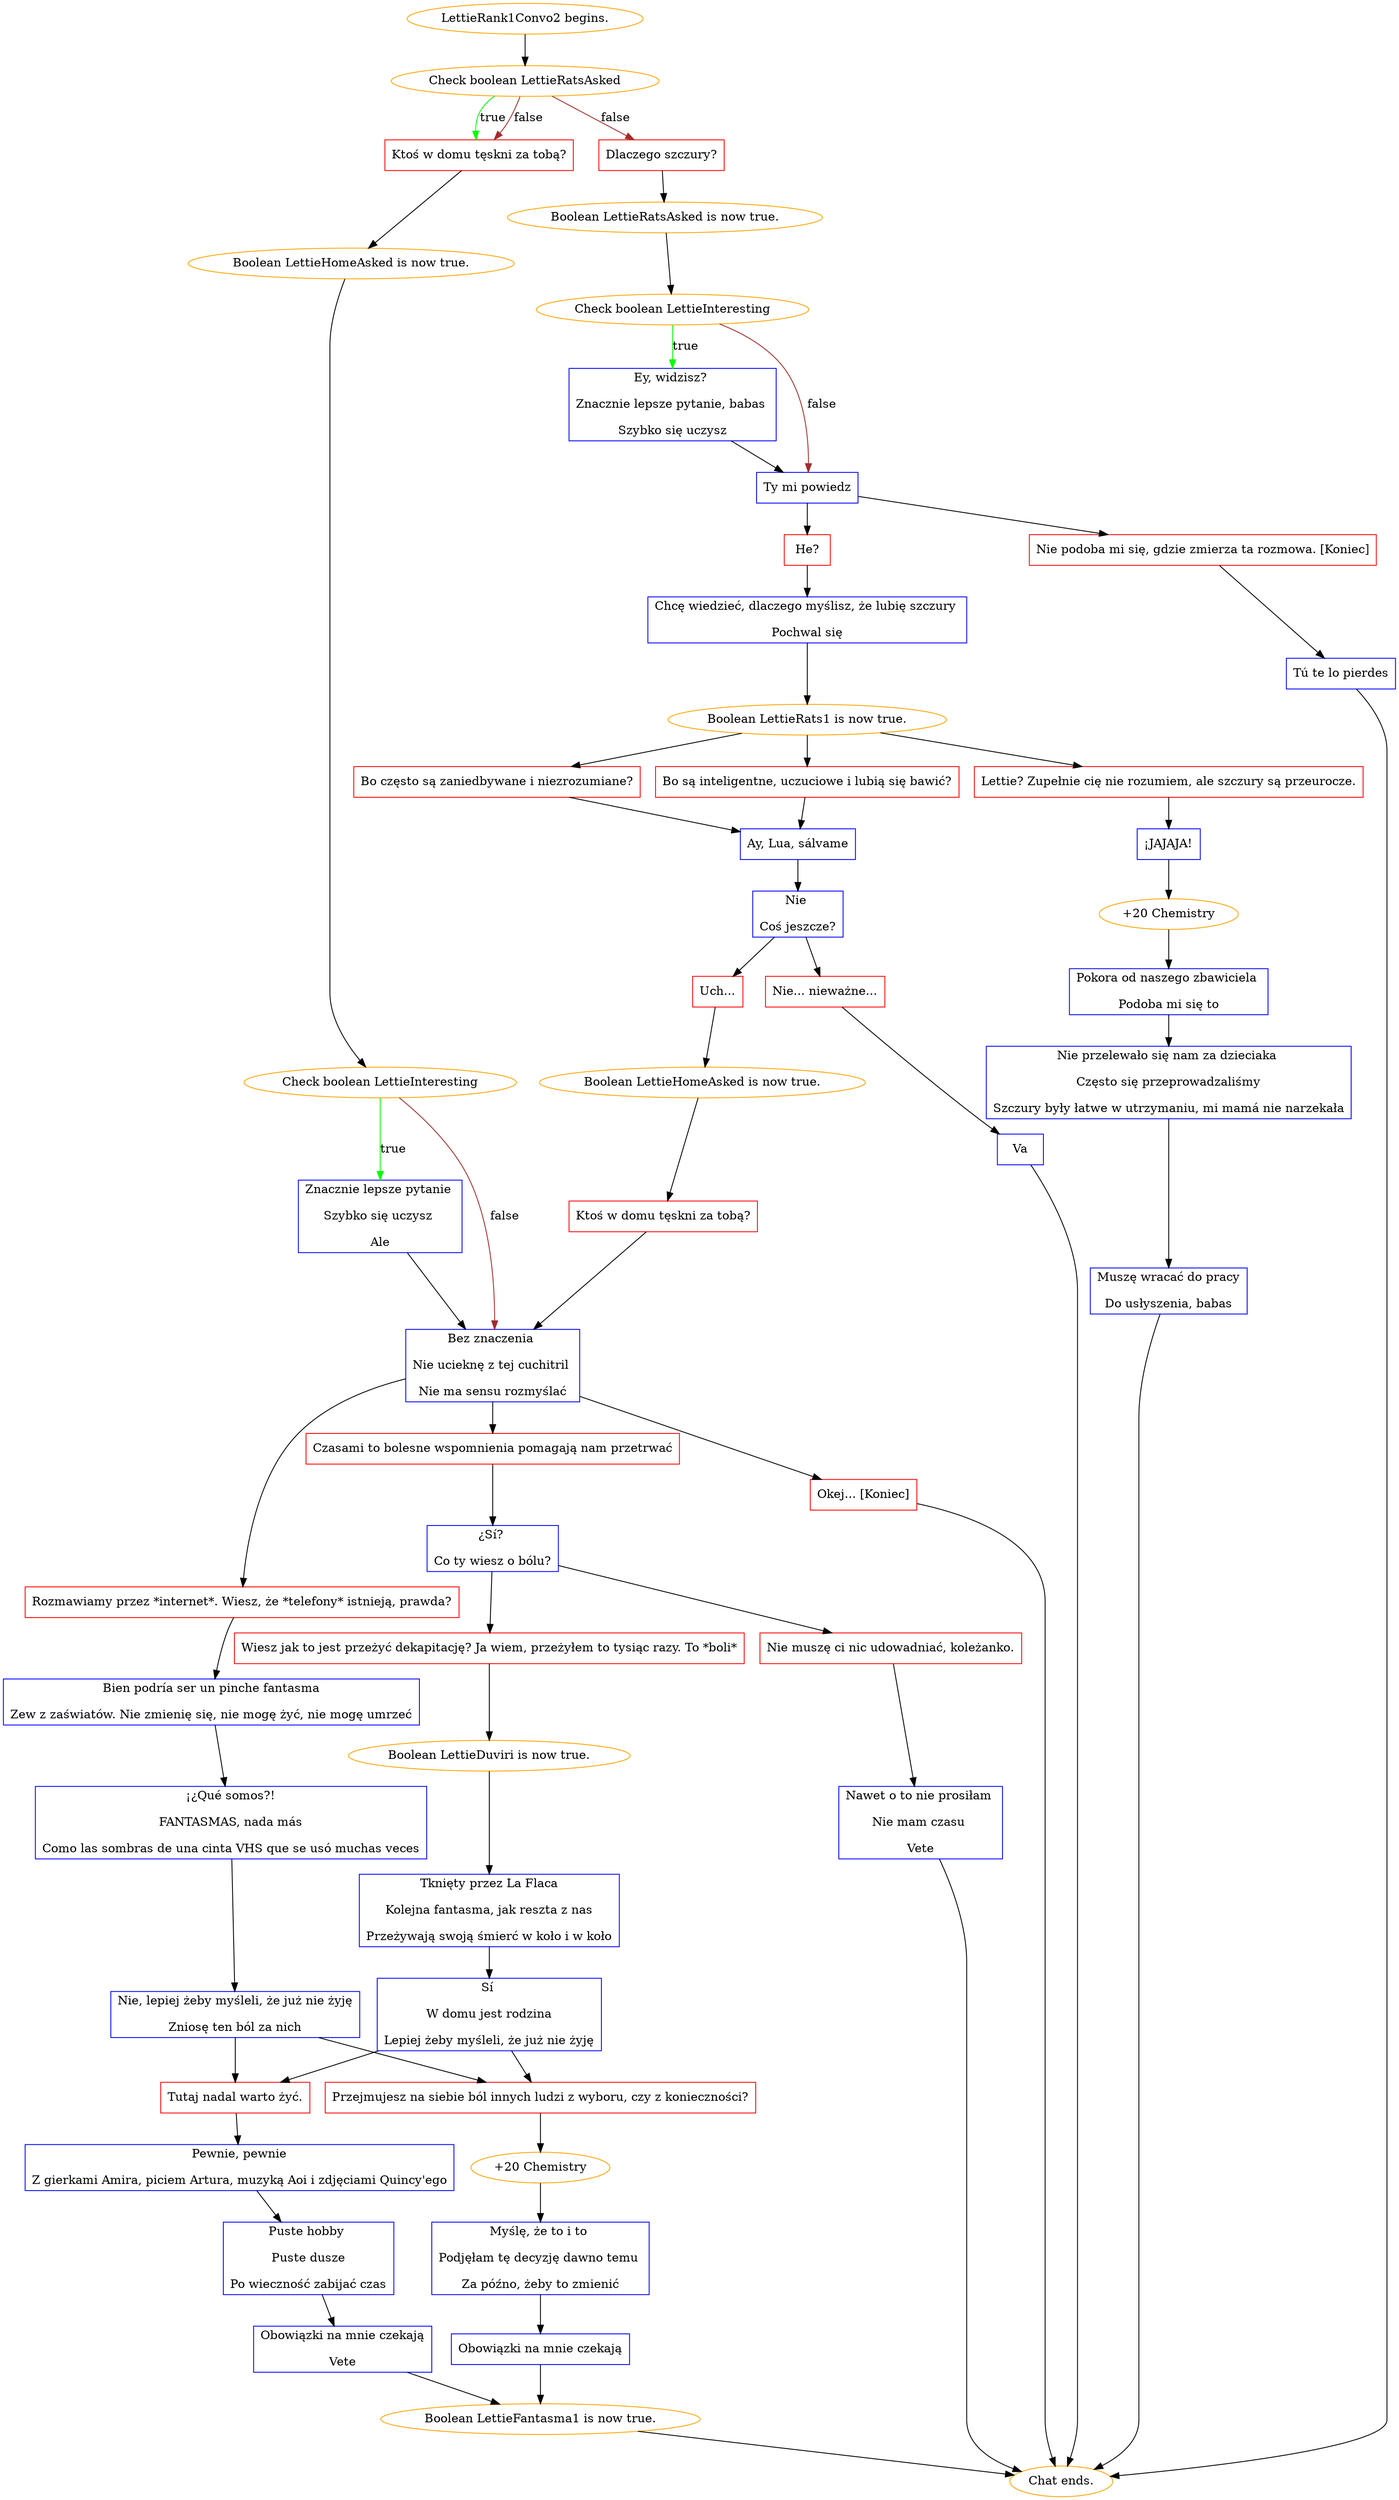 digraph {
	"LettieRank1Convo2 begins." [color=orange];
		"LettieRank1Convo2 begins." -> j89496700;
	j89496700 [label="Check boolean LettieRatsAsked",color=orange];
		j89496700 -> j2964971489 [label=true,color=green];
		j89496700 -> j2910558241 [label=false,color=brown];
		j89496700 -> j2964971489 [label=false,color=brown];
	j2964971489 [label="Ktoś w domu tęskni za tobą?",shape=box,color=red];
		j2964971489 -> j3611088737;
	j2910558241 [label="Dlaczego szczury?",shape=box,color=red];
		j2910558241 -> j1419769657;
	j3611088737 [label="Boolean LettieHomeAsked is now true.",color=orange];
		j3611088737 -> j4029412242;
	j1419769657 [label="Boolean LettieRatsAsked is now true.",color=orange];
		j1419769657 -> j27878299;
	j4029412242 [label="Check boolean LettieInteresting",color=orange];
		j4029412242 -> j564174693 [label=true,color=green];
		j4029412242 -> j1218221293 [label=false,color=brown];
	j27878299 [label="Check boolean LettieInteresting",color=orange];
		j27878299 -> j1920329432 [label=true,color=green];
		j27878299 -> j2810458334 [label=false,color=brown];
	j564174693 [label="Znacznie lepsze pytanie 
Szybko się uczysz 
Ale",shape=box,color=blue];
		j564174693 -> j1218221293;
	j1218221293 [label="Bez znaczenia 
Nie ucieknę z tej cuchitril 
Nie ma sensu rozmyślać",shape=box,color=blue];
		j1218221293 -> j4118680745;
		j1218221293 -> j3208500314;
		j1218221293 -> j2192625205;
	j1920329432 [label="Ey, widzisz? 
Znacznie lepsze pytanie, babas 
Szybko się uczysz",shape=box,color=blue];
		j1920329432 -> j2810458334;
	j2810458334 [label="Ty mi powiedz",shape=box,color=blue];
		j2810458334 -> j2134441673;
		j2810458334 -> j171589479;
	j4118680745 [label="Rozmawiamy przez *internet*. Wiesz, że *telefony* istnieją, prawda?",shape=box,color=red];
		j4118680745 -> j3333541560;
	j3208500314 [label="Czasami to bolesne wspomnienia pomagają nam przetrwać",shape=box,color=red];
		j3208500314 -> j2350017727;
	j2192625205 [label="Okej... [Koniec]",shape=box,color=red];
		j2192625205 -> "Chat ends.";
	j2134441673 [label="He?",shape=box,color=red];
		j2134441673 -> j1424286185;
	j171589479 [label="Nie podoba mi się, gdzie zmierza ta rozmowa. [Koniec]",shape=box,color=red];
		j171589479 -> j2365690676;
	j3333541560 [label="Bien podría ser un pinche fantasma
Zew z zaświatów. Nie zmienię się, nie mogę żyć, nie mogę umrzeć",shape=box,color=blue];
		j3333541560 -> j2808528482;
	j2350017727 [label="¿Sí? 
Co ty wiesz o bólu?",shape=box,color=blue];
		j2350017727 -> j4097254564;
		j2350017727 -> j3298743251;
	"Chat ends." [color=orange];
	j1424286185 [label="Chcę wiedzieć, dlaczego myślisz, że lubię szczury 
Pochwal się",shape=box,color=blue];
		j1424286185 -> j3507503232;
	j2365690676 [label="Tú te lo pierdes",shape=box,color=blue];
		j2365690676 -> "Chat ends.";
	j2808528482 [label="¡¿Qué somos?!
FANTASMAS, nada más
Como las sombras de una cinta VHS que se usó muchas veces",shape=box,color=blue];
		j2808528482 -> j2684101205;
	j4097254564 [label="Wiesz jak to jest przeżyć dekapitację? Ja wiem, przeżyłem to tysiąc razy. To *boli*",shape=box,color=red];
		j4097254564 -> j655821539;
	j3298743251 [label="Nie muszę ci nic udowadniać, koleżanko.",shape=box,color=red];
		j3298743251 -> j3521265525;
	j3507503232 [label="Boolean LettieRats1 is now true.",color=orange];
		j3507503232 -> j2575702382;
		j3507503232 -> j3313203327;
		j3507503232 -> j4071366398;
	j2684101205 [label="Nie, lepiej żeby myśleli, że już nie żyję
Zniosę ten ból za nich",shape=box,color=blue];
		j2684101205 -> j3636161398;
		j2684101205 -> j902638144;
	j655821539 [label="Boolean LettieDuviri is now true.",color=orange];
		j655821539 -> j2677693730;
	j3521265525 [label="Nawet o to nie prosiłam 
Nie mam czasu 
Vete",shape=box,color=blue];
		j3521265525 -> "Chat ends.";
	j2575702382 [label="Bo są inteligentne, uczuciowe i lubią się bawić?",shape=box,color=red];
		j2575702382 -> j1506026060;
	j3313203327 [label="Bo często są zaniedbywane i niezrozumiane?",shape=box,color=red];
		j3313203327 -> j1506026060;
	j4071366398 [label="Lettie? Zupełnie cię nie rozumiem, ale szczury są przeurocze.",shape=box,color=red];
		j4071366398 -> j777816443;
	j3636161398 [label="Tutaj nadal warto żyć.",shape=box,color=red];
		j3636161398 -> j3438383263;
	j902638144 [label="Przejmujesz na siebie ból innych ludzi z wyboru, czy z konieczności?",shape=box,color=red];
		j902638144 -> j3955233900;
	j2677693730 [label="Tknięty przez La Flaca
Kolejna fantasma, jak reszta z nas
Przeżywają swoją śmierć w koło i w koło",shape=box,color=blue];
		j2677693730 -> j2569502832;
	j1506026060 [label="Ay, Lua, sálvame",shape=box,color=blue];
		j1506026060 -> j824738034;
	j777816443 [label="¡JAJAJA!",shape=box,color=blue];
		j777816443 -> j1840330791;
	j3438383263 [label="Pewnie, pewnie
Z gierkami Amira, piciem Artura, muzyką Aoi i zdjęciami Quincy'ego",shape=box,color=blue];
		j3438383263 -> j3115051293;
	j3955233900 [label="+20 Chemistry",color=orange];
		j3955233900 -> j4164461799;
	j2569502832 [label="Sí 
W domu jest rodzina
Lepiej żeby myśleli, że już nie żyję",shape=box,color=blue];
		j2569502832 -> j902638144;
		j2569502832 -> j3636161398;
	j824738034 [label="Nie 
Coś jeszcze?",shape=box,color=blue];
		j824738034 -> j2415946273;
		j824738034 -> j1365456746;
	j1840330791 [label="+20 Chemistry",color=orange];
		j1840330791 -> j1201750447;
	j3115051293 [label="Puste hobby 
Puste dusze
Po wieczność zabijać czas",shape=box,color=blue];
		j3115051293 -> j2301768533;
	j4164461799 [label="Myślę, że to i to 
Podjęłam tę decyzję dawno temu 
Za późno, żeby to zmienić",shape=box,color=blue];
		j4164461799 -> j1766363268;
	j2415946273 [label="Uch...",shape=box,color=red];
		j2415946273 -> j2722621683;
	j1365456746 [label="Nie... nieważne...",shape=box,color=red];
		j1365456746 -> j2547240352;
	j1201750447 [label="Pokora od naszego zbawiciela 
Podoba mi się to",shape=box,color=blue];
		j1201750447 -> j582382825;
	j2301768533 [label="Obowiązki na mnie czekają
Vete",shape=box,color=blue];
		j2301768533 -> j1253712857;
	j1766363268 [label="Obowiązki na mnie czekają",shape=box,color=blue];
		j1766363268 -> j1253712857;
	j2722621683 [label="Boolean LettieHomeAsked is now true.",color=orange];
		j2722621683 -> j319488125;
	j2547240352 [label="Va",shape=box,color=blue];
		j2547240352 -> "Chat ends.";
	j582382825 [label="Nie przelewało się nam za dzieciaka 
Często się przeprowadzaliśmy
Szczury były łatwe w utrzymaniu, mi mamá nie narzekała",shape=box,color=blue];
		j582382825 -> j1325246813;
	j1253712857 [label="Boolean LettieFantasma1 is now true.",color=orange];
		j1253712857 -> "Chat ends.";
	j319488125 [label="Ktoś w domu tęskni za tobą?",shape=box,color=red];
		j319488125 -> j1218221293;
	j1325246813 [label="Muszę wracać do pracy
Do usłyszenia, babas",shape=box,color=blue];
		j1325246813 -> "Chat ends.";
}